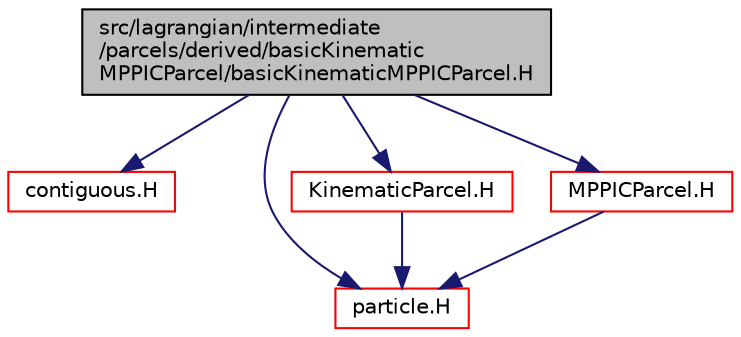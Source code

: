 digraph "src/lagrangian/intermediate/parcels/derived/basicKinematicMPPICParcel/basicKinematicMPPICParcel.H"
{
  bgcolor="transparent";
  edge [fontname="Helvetica",fontsize="10",labelfontname="Helvetica",labelfontsize="10"];
  node [fontname="Helvetica",fontsize="10",shape=record];
  Node1 [label="src/lagrangian/intermediate\l/parcels/derived/basicKinematic\lMPPICParcel/basicKinematicMPPICParcel.H",height=0.2,width=0.4,color="black", fillcolor="grey75", style="filled", fontcolor="black"];
  Node1 -> Node2 [color="midnightblue",fontsize="10",style="solid",fontname="Helvetica"];
  Node2 [label="contiguous.H",height=0.2,width=0.4,color="red",URL="$a08842.html",tooltip="Template function to specify if the data of a type are contiguous. "];
  Node1 -> Node3 [color="midnightblue",fontsize="10",style="solid",fontname="Helvetica"];
  Node3 [label="particle.H",height=0.2,width=0.4,color="red",URL="$a06379.html"];
  Node1 -> Node4 [color="midnightblue",fontsize="10",style="solid",fontname="Helvetica"];
  Node4 [label="KinematicParcel.H",height=0.2,width=0.4,color="red",URL="$a06579.html"];
  Node4 -> Node3 [color="midnightblue",fontsize="10",style="solid",fontname="Helvetica"];
  Node1 -> Node5 [color="midnightblue",fontsize="10",style="solid",fontname="Helvetica"];
  Node5 [label="MPPICParcel.H",height=0.2,width=0.4,color="red",URL="$a06584.html"];
  Node5 -> Node3 [color="midnightblue",fontsize="10",style="solid",fontname="Helvetica"];
}
